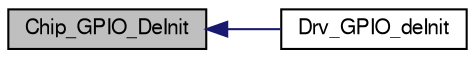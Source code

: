 digraph "Chip_GPIO_DeInit"
{
  edge [fontname="FreeSans",fontsize="10",labelfontname="FreeSans",labelfontsize="10"];
  node [fontname="FreeSans",fontsize="10",shape=record];
  rankdir="LR";
  Node1 [label="Chip_GPIO_DeInit",height=0.2,width=0.4,color="black", fillcolor="grey75", style="filled", fontcolor="black"];
  Node1 -> Node2 [dir="back",color="midnightblue",fontsize="10",style="solid"];
  Node2 [label="Drv_GPIO_deInit",height=0.2,width=0.4,color="black", fillcolor="white", style="filled",URL="$group__GPIO__Library.html#gabfa3c7c5fbe5f6cc90ef6e78b2051c49",tooltip="De-Initialize GPIO port. "];
}
